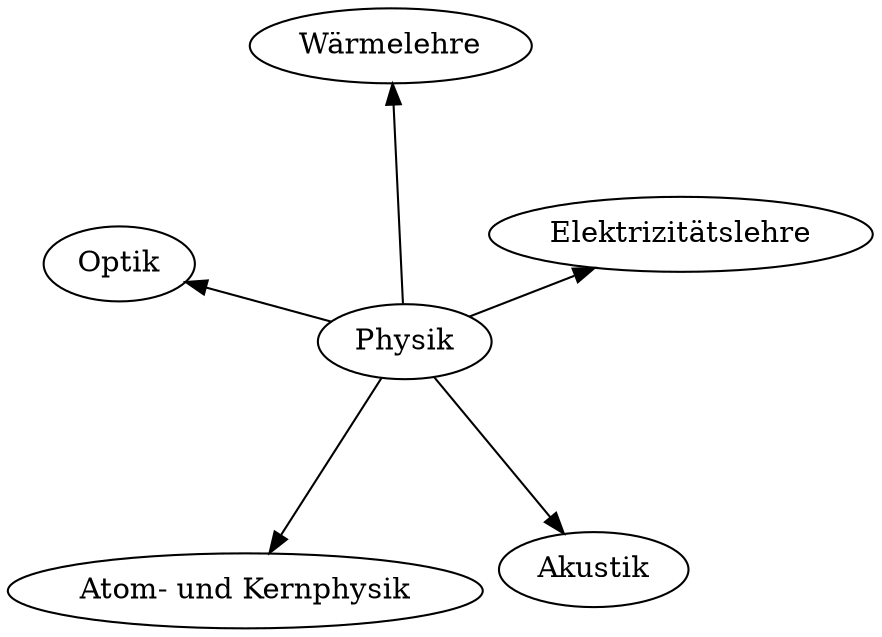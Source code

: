 digraph G {
  layout = neato;
  overlap = false;
  Physik -> Akustik;
  Physik -> "Atom- und Kernphysik";
  Physik -> Optik;
  Physik -> Elektrizitätslehre;
  Physik -> Wärmelehre;

}
